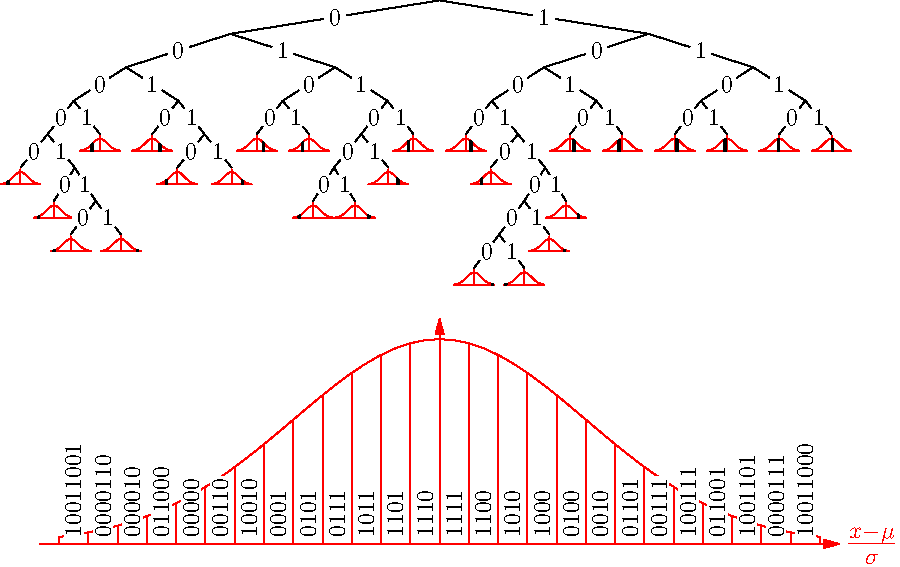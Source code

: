 size(450,0);

real dx = 0.2;
real sqrth = sqrt(0.5);
real u = 3.5;
real u1 = 1.2;
real sigmax = 2.6;

real prob(real x) {
  return 0.5*(erfc((x-0.5*dx)*sqrth)-erfc((x+0.5*dx)*sqrth));
}

real sqrt2pi = sqrt(2*pi);

real normal(real x) {
  return exp(-0.5*x*x)/sqrt2pi;
}

guide gauss;
real y = -sigmax;
for(int i=0; i<=50; ++i) {
  gauss = gauss--u*(y, u*u1*normal(y));
  y += 2.0*sigmax/50;
}


void drawInterval(real x, pair pos) {
  draw(pos+(-1.05u*sigmax,0)--pos+(1.05u*sigmax,0), red);
  draw(pos+(0,0)--pos+(0,5.1u/sqrt2pi), red);
  draw(shift(pos)*gauss, red);
  real y = x-0.5*dx;
  guide g = (y,0);
  for(int i=0; i<10; ++i) {
    g = g--(y, u*u1*normal(y));
    y += 0.1*dx;
  }
  g = g--(y, u*u1*normal(y))--(y, 0)--cycle;
  filldraw(shift(pos)*scale(u)*g);
}

struct Freq {
  real midPoint;
  real frequency;
  static Freq Freq(real x, real f) {
    Freq fr=new Freq;
    fr.midPoint = x;
    fr.frequency = f;
    return fr;
  }
}

from Freq unravel Freq;

Freq[] frequencies;

real sum=0;
for(real x=0.0; x<sigmax; x+=dx) {
  frequencies.push(Freq(x+0.5*dx, prob(x+0.5*dx)));
  frequencies.push(Freq(-x-0.5*dx, prob(-x-0.5*dx)));
  sum += prob(x+0.5*dx)+prob(-x-0.5*dx);
}
write(sum);


real[] sep = {100,50,25,12.5,13,10,12,12,14,4,10,10,10,10, 10, 10};
struct Node {
  real freq;
  real midPoint;
  Node leftNode;
  Node rightNode;
  static Node leaf(Freq f) {
    Node l = new Node;
    l.freq = f.frequency;
    l.midPoint = f.midPoint;
    l.leftNode = null;
    l.rightNode = null;
    return l;
  }
  static Node combine(Node l, Node r) {
    Node n = new Node;
    n.freq = l.freq+r.freq;
    n.leftNode = l;
    n.rightNode = r;
    return n;
  }
  void showRecurse(int level, pair pos, align a) {
    if (leftNode==null) {
      drawInterval(midPoint, pos-(0,8));
    } else {
      real dist = sep[level];
      draw((pos+(-dist,-16))--pos--(pos+(dist,-16)));
      fill(circle(pos+(-0.5*dist,-8),5), white);
      fill(circle(pos+(+0.5*dist,-8),5), white);
      label("0", pos+(-0.5*dist,-8));
      label("1", pos+(0.5*dist,-8));
      leftNode.showRecurse(level+1,pos+(-dist,-16), NW);
      rightNode.showRecurse(level+1,pos+(dist,-16), NE);
    }
  }
  void show() {
    showRecurse(0, (0,0), N);
  }
  void showCode(string code, pair pos, real u) {
    if (leftNode==null) {
      label(rotate(90)*Label(code),pos+(u*midPoint,0), N, UnFill);
    } else {
      leftNode.showCode(code+"0", pos, u);
      rightNode.showCode(code+"1", pos, u);
    }
  }
}

bool operator <=(Node lhs, Node rhs)
{
  return lhs.freq <= rhs.freq;
}

bool operator <(Node lhs, Node rhs)
{
  return lhs.freq < rhs.freq;
}

bool operator >=(Node lhs, Node rhs)
{
  return lhs.freq >= rhs.freq;
}


struct Heap
{
  Node[] list;

  int size() {return list.length;}

  bool empty() {return list.length==0;}

  void add(Node v) {
    list.push(v);
    int child = list.length-1;
    int parent;
    while(child>0) {
      parent = quotient(child-1,2);
      if (list[parent]<=list[child])
	break;
      Node tmp = list[child];
      list[child] = list[parent];
      list[parent] = tmp;
      child = parent;
    }
  }

  Node getMin() {return list[0];}

  Node removeMin() {
    Node minElem = list[0];
    list[0] = list[list.length-1];
    list.pop();
    int parent = 0;
    int child = 1;
    while (child<list.length) {
      if (child<list.length-1 && list[child+1]<list[child])
	child += 1;
      if (list[child]>=list[parent])
	break;
      Node tmp = list[child];
      list[child] = list[parent];
      list[parent] = tmp;
      parent = child;
      child = 2*parent+1;
    }
    return minElem;
  }

}

Heap operator init() {return new Heap;}


Heap heap;

for(int i=0; i<frequencies.length; ++i) {
  heap.add(Node.leaf(frequencies[i]));
}

while (heap.size()>1) {
  Node node1 = heap.removeMin();
  Node node2 = heap.removeMin();
  heap.add(Node.combine(node1,node2));
}

Node tree = heap.removeMin();

tree.show();


real offset = -260;
real u2 = 70;

draw((-1.05*sigmax*u2,offset)--(1.05*sigmax*u2,offset), red, Arrow);
label("\Large $\frac{x-\mu}{\sigma}$", (1.05*sigmax*u2,offset), E, red);
draw(shift((0,offset))*yscale(0.835)*scale(u2/u)*gauss, red);
for(real x=0; x<=sigmax; x+=dx) {
  draw((u2*x,offset)--(u2*x, u*u2*normal(x)+offset), red);
  draw((-u2*x,offset)--(-u2*x, u*u2*normal(x)+offset),red);
}


draw((0,offset)--(0, 1.1*u*u2*normal(0)+offset), red, Arrow);
tree.showCode("", (0,offset), u2);

